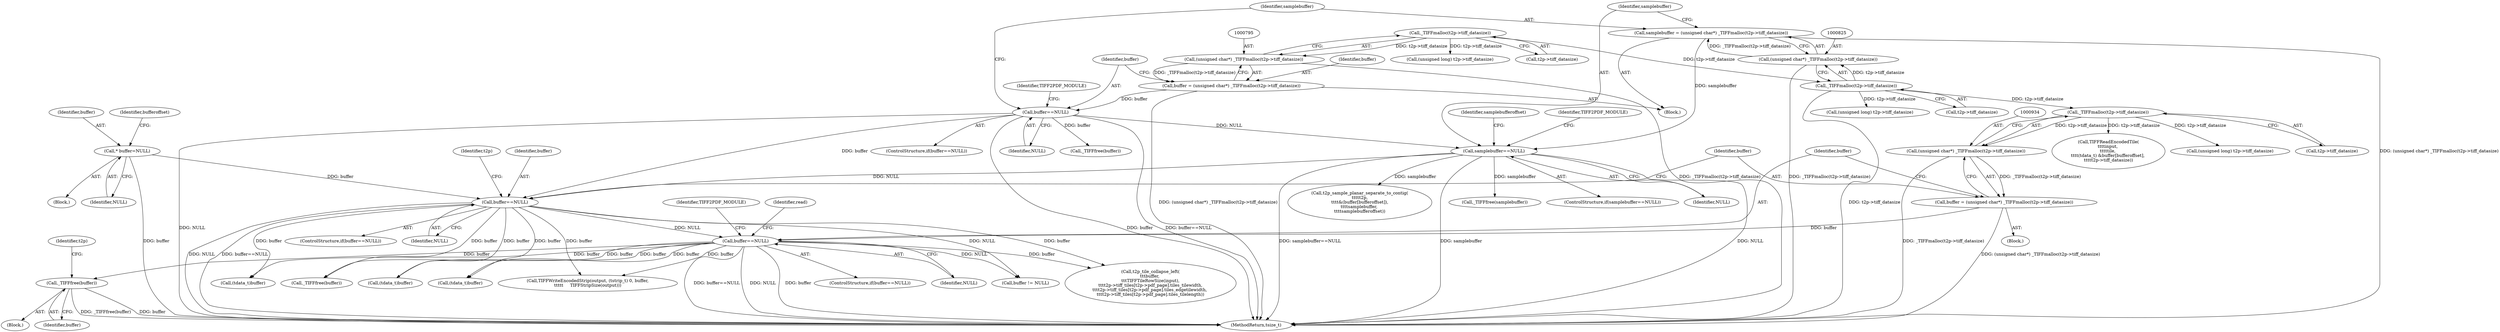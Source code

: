 digraph "0_libtiff_c7153361a4041260719b340f73f2f76@API" {
"1000987" [label="(Call,_TIFFfree(buffer))"];
"1000940" [label="(Call,buffer==NULL)"];
"1000931" [label="(Call,buffer = (unsigned char*) _TIFFmalloc(t2p->tiff_datasize))"];
"1000933" [label="(Call,(unsigned char*) _TIFFmalloc(t2p->tiff_datasize))"];
"1000935" [label="(Call,_TIFFmalloc(t2p->tiff_datasize))"];
"1000826" [label="(Call,_TIFFmalloc(t2p->tiff_datasize))"];
"1000796" [label="(Call,_TIFFmalloc(t2p->tiff_datasize))"];
"1000927" [label="(Call,buffer==NULL)"];
"1000801" [label="(Call,buffer==NULL)"];
"1000792" [label="(Call,buffer = (unsigned char*) _TIFFmalloc(t2p->tiff_datasize))"];
"1000794" [label="(Call,(unsigned char*) _TIFFmalloc(t2p->tiff_datasize))"];
"1000123" [label="(Call,* buffer=NULL)"];
"1000831" [label="(Call,samplebuffer==NULL)"];
"1000822" [label="(Call,samplebuffer = (unsigned char*) _TIFFmalloc(t2p->tiff_datasize))"];
"1000824" [label="(Call,(unsigned char*) _TIFFmalloc(t2p->tiff_datasize))"];
"1000931" [label="(Call,buffer = (unsigned char*) _TIFFmalloc(t2p->tiff_datasize))"];
"1001008" [label="(Call,(tdata_t)buffer)"];
"1000899" [label="(Call,_TIFFfree(samplebuffer))"];
"1000830" [label="(ControlStructure,if(samplebuffer==NULL))"];
"1000833" [label="(Identifier,NULL)"];
"1000826" [label="(Call,_TIFFmalloc(t2p->tiff_datasize))"];
"1000932" [label="(Identifier,buffer)"];
"1000128" [label="(Identifier,bufferoffset)"];
"1000929" [label="(Identifier,NULL)"];
"1001487" [label="(Call,TIFFWriteEncodedStrip(output, (tstrip_t) 0, buffer,\n\t\t\t\t\t     TIFFStripSize(output)))"];
"1000936" [label="(Call,t2p->tiff_datasize)"];
"1000927" [label="(Call,buffer==NULL)"];
"1000824" [label="(Call,(unsigned char*) _TIFFmalloc(t2p->tiff_datasize))"];
"1000963" [label="(Call,TIFFReadEncodedTile(\n\t\t\t\tinput, \n\t\t\t\ttile, \n\t\t\t\t(tdata_t) &buffer[bufferoffset], \n\t\t\t\tt2p->tiff_datasize))"];
"1000947" [label="(Call,(unsigned long) t2p->tiff_datasize)"];
"1000794" [label="(Call,(unsigned char*) _TIFFmalloc(t2p->tiff_datasize))"];
"1000999" [label="(Identifier,t2p)"];
"1000831" [label="(Call,samplebuffer==NULL)"];
"1000945" [label="(Identifier,TIFF2PDF_MODULE)"];
"1000939" [label="(ControlStructure,if(buffer==NULL))"];
"1000928" [label="(Identifier,buffer)"];
"1001042" [label="(Call,(tdata_t)buffer)"];
"1000930" [label="(Block,)"];
"1000913" [label="(Call,t2p_sample_planar_separate_to_contig(\n\t\t\t\tt2p,\n\t\t\t\t&(buffer[bufferoffset]),\n\t\t\t\tsamplebuffer, \n\t\t\t\tsamplebufferoffset))"];
"1000987" [label="(Call,_TIFFfree(buffer))"];
"1000980" [label="(Block,)"];
"1001097" [label="(Call,(tdata_t)buffer)"];
"1000800" [label="(ControlStructure,if(buffer==NULL))"];
"1000836" [label="(Identifier,TIFF2PDF_MODULE)"];
"1000838" [label="(Call,(unsigned long) t2p->tiff_datasize)"];
"1000935" [label="(Call,_TIFFmalloc(t2p->tiff_datasize))"];
"1000942" [label="(Identifier,NULL)"];
"1001076" [label="(Call,_TIFFfree(buffer))"];
"1001496" [label="(Call,buffer != NULL)"];
"1000827" [label="(Call,t2p->tiff_datasize)"];
"1000933" [label="(Call,(unsigned char*) _TIFFmalloc(t2p->tiff_datasize))"];
"1000823" [label="(Identifier,samplebuffer)"];
"1000803" [label="(Identifier,NULL)"];
"1000940" [label="(Call,buffer==NULL)"];
"1000796" [label="(Call,_TIFFmalloc(t2p->tiff_datasize))"];
"1000125" [label="(Identifier,NULL)"];
"1000776" [label="(Block,)"];
"1000988" [label="(Identifier,buffer)"];
"1000941" [label="(Identifier,buffer)"];
"1000802" [label="(Identifier,buffer)"];
"1000797" [label="(Call,t2p->tiff_datasize)"];
"1000832" [label="(Identifier,samplebuffer)"];
"1000113" [label="(Block,)"];
"1000123" [label="(Call,* buffer=NULL)"];
"1000853" [label="(Identifier,samplebufferoffset)"];
"1000926" [label="(ControlStructure,if(buffer==NULL))"];
"1000124" [label="(Identifier,buffer)"];
"1001530" [label="(MethodReturn,tsize_t)"];
"1000962" [label="(Identifier,read)"];
"1000806" [label="(Identifier,TIFF2PDF_MODULE)"];
"1000792" [label="(Call,buffer = (unsigned char*) _TIFFmalloc(t2p->tiff_datasize))"];
"1000901" [label="(Call,_TIFFfree(buffer))"];
"1000822" [label="(Call,samplebuffer = (unsigned char*) _TIFFmalloc(t2p->tiff_datasize))"];
"1001132" [label="(Call,t2p_tile_collapse_left(\n\t\t\tbuffer, \n\t\t\tTIFFTileRowSize(input),\n\t\t\tt2p->tiff_tiles[t2p->pdf_page].tiles_tilewidth,\n\t\t\tt2p->tiff_tiles[t2p->pdf_page].tiles_edgetilewidth, \n\t\t\tt2p->tiff_tiles[t2p->pdf_page].tiles_tilelength))"];
"1000801" [label="(Call,buffer==NULL)"];
"1000991" [label="(Identifier,t2p)"];
"1000793" [label="(Identifier,buffer)"];
"1000808" [label="(Call,(unsigned long) t2p->tiff_datasize)"];
"1000987" -> "1000980"  [label="AST: "];
"1000987" -> "1000988"  [label="CFG: "];
"1000988" -> "1000987"  [label="AST: "];
"1000991" -> "1000987"  [label="CFG: "];
"1000987" -> "1001530"  [label="DDG: buffer"];
"1000987" -> "1001530"  [label="DDG: _TIFFfree(buffer)"];
"1000940" -> "1000987"  [label="DDG: buffer"];
"1000940" -> "1000939"  [label="AST: "];
"1000940" -> "1000942"  [label="CFG: "];
"1000941" -> "1000940"  [label="AST: "];
"1000942" -> "1000940"  [label="AST: "];
"1000945" -> "1000940"  [label="CFG: "];
"1000962" -> "1000940"  [label="CFG: "];
"1000940" -> "1001530"  [label="DDG: NULL"];
"1000940" -> "1001530"  [label="DDG: buffer"];
"1000940" -> "1001530"  [label="DDG: buffer==NULL"];
"1000931" -> "1000940"  [label="DDG: buffer"];
"1000927" -> "1000940"  [label="DDG: NULL"];
"1000940" -> "1001008"  [label="DDG: buffer"];
"1000940" -> "1001042"  [label="DDG: buffer"];
"1000940" -> "1001076"  [label="DDG: buffer"];
"1000940" -> "1001097"  [label="DDG: buffer"];
"1000940" -> "1001132"  [label="DDG: buffer"];
"1000940" -> "1001487"  [label="DDG: buffer"];
"1000940" -> "1001496"  [label="DDG: NULL"];
"1000931" -> "1000930"  [label="AST: "];
"1000931" -> "1000933"  [label="CFG: "];
"1000932" -> "1000931"  [label="AST: "];
"1000933" -> "1000931"  [label="AST: "];
"1000941" -> "1000931"  [label="CFG: "];
"1000931" -> "1001530"  [label="DDG: (unsigned char*) _TIFFmalloc(t2p->tiff_datasize)"];
"1000933" -> "1000931"  [label="DDG: _TIFFmalloc(t2p->tiff_datasize)"];
"1000933" -> "1000935"  [label="CFG: "];
"1000934" -> "1000933"  [label="AST: "];
"1000935" -> "1000933"  [label="AST: "];
"1000933" -> "1001530"  [label="DDG: _TIFFmalloc(t2p->tiff_datasize)"];
"1000935" -> "1000933"  [label="DDG: t2p->tiff_datasize"];
"1000935" -> "1000936"  [label="CFG: "];
"1000936" -> "1000935"  [label="AST: "];
"1000826" -> "1000935"  [label="DDG: t2p->tiff_datasize"];
"1000935" -> "1000947"  [label="DDG: t2p->tiff_datasize"];
"1000935" -> "1000963"  [label="DDG: t2p->tiff_datasize"];
"1000826" -> "1000824"  [label="AST: "];
"1000826" -> "1000827"  [label="CFG: "];
"1000827" -> "1000826"  [label="AST: "];
"1000824" -> "1000826"  [label="CFG: "];
"1000826" -> "1001530"  [label="DDG: t2p->tiff_datasize"];
"1000826" -> "1000824"  [label="DDG: t2p->tiff_datasize"];
"1000796" -> "1000826"  [label="DDG: t2p->tiff_datasize"];
"1000826" -> "1000838"  [label="DDG: t2p->tiff_datasize"];
"1000796" -> "1000794"  [label="AST: "];
"1000796" -> "1000797"  [label="CFG: "];
"1000797" -> "1000796"  [label="AST: "];
"1000794" -> "1000796"  [label="CFG: "];
"1000796" -> "1000794"  [label="DDG: t2p->tiff_datasize"];
"1000796" -> "1000808"  [label="DDG: t2p->tiff_datasize"];
"1000927" -> "1000926"  [label="AST: "];
"1000927" -> "1000929"  [label="CFG: "];
"1000928" -> "1000927"  [label="AST: "];
"1000929" -> "1000927"  [label="AST: "];
"1000932" -> "1000927"  [label="CFG: "];
"1000999" -> "1000927"  [label="CFG: "];
"1000927" -> "1001530"  [label="DDG: buffer==NULL"];
"1000927" -> "1001530"  [label="DDG: NULL"];
"1000801" -> "1000927"  [label="DDG: buffer"];
"1000123" -> "1000927"  [label="DDG: buffer"];
"1000831" -> "1000927"  [label="DDG: NULL"];
"1000927" -> "1001008"  [label="DDG: buffer"];
"1000927" -> "1001042"  [label="DDG: buffer"];
"1000927" -> "1001076"  [label="DDG: buffer"];
"1000927" -> "1001097"  [label="DDG: buffer"];
"1000927" -> "1001132"  [label="DDG: buffer"];
"1000927" -> "1001487"  [label="DDG: buffer"];
"1000927" -> "1001496"  [label="DDG: NULL"];
"1000801" -> "1000800"  [label="AST: "];
"1000801" -> "1000803"  [label="CFG: "];
"1000802" -> "1000801"  [label="AST: "];
"1000803" -> "1000801"  [label="AST: "];
"1000806" -> "1000801"  [label="CFG: "];
"1000823" -> "1000801"  [label="CFG: "];
"1000801" -> "1001530"  [label="DDG: NULL"];
"1000801" -> "1001530"  [label="DDG: buffer"];
"1000801" -> "1001530"  [label="DDG: buffer==NULL"];
"1000792" -> "1000801"  [label="DDG: buffer"];
"1000801" -> "1000831"  [label="DDG: NULL"];
"1000801" -> "1000901"  [label="DDG: buffer"];
"1000792" -> "1000776"  [label="AST: "];
"1000792" -> "1000794"  [label="CFG: "];
"1000793" -> "1000792"  [label="AST: "];
"1000794" -> "1000792"  [label="AST: "];
"1000802" -> "1000792"  [label="CFG: "];
"1000792" -> "1001530"  [label="DDG: (unsigned char*) _TIFFmalloc(t2p->tiff_datasize)"];
"1000794" -> "1000792"  [label="DDG: _TIFFmalloc(t2p->tiff_datasize)"];
"1000795" -> "1000794"  [label="AST: "];
"1000794" -> "1001530"  [label="DDG: _TIFFmalloc(t2p->tiff_datasize)"];
"1000123" -> "1000113"  [label="AST: "];
"1000123" -> "1000125"  [label="CFG: "];
"1000124" -> "1000123"  [label="AST: "];
"1000125" -> "1000123"  [label="AST: "];
"1000128" -> "1000123"  [label="CFG: "];
"1000123" -> "1001530"  [label="DDG: buffer"];
"1000831" -> "1000830"  [label="AST: "];
"1000831" -> "1000833"  [label="CFG: "];
"1000832" -> "1000831"  [label="AST: "];
"1000833" -> "1000831"  [label="AST: "];
"1000836" -> "1000831"  [label="CFG: "];
"1000853" -> "1000831"  [label="CFG: "];
"1000831" -> "1001530"  [label="DDG: samplebuffer"];
"1000831" -> "1001530"  [label="DDG: NULL"];
"1000831" -> "1001530"  [label="DDG: samplebuffer==NULL"];
"1000822" -> "1000831"  [label="DDG: samplebuffer"];
"1000831" -> "1000899"  [label="DDG: samplebuffer"];
"1000831" -> "1000913"  [label="DDG: samplebuffer"];
"1000822" -> "1000776"  [label="AST: "];
"1000822" -> "1000824"  [label="CFG: "];
"1000823" -> "1000822"  [label="AST: "];
"1000824" -> "1000822"  [label="AST: "];
"1000832" -> "1000822"  [label="CFG: "];
"1000822" -> "1001530"  [label="DDG: (unsigned char*) _TIFFmalloc(t2p->tiff_datasize)"];
"1000824" -> "1000822"  [label="DDG: _TIFFmalloc(t2p->tiff_datasize)"];
"1000825" -> "1000824"  [label="AST: "];
"1000824" -> "1001530"  [label="DDG: _TIFFmalloc(t2p->tiff_datasize)"];
}

